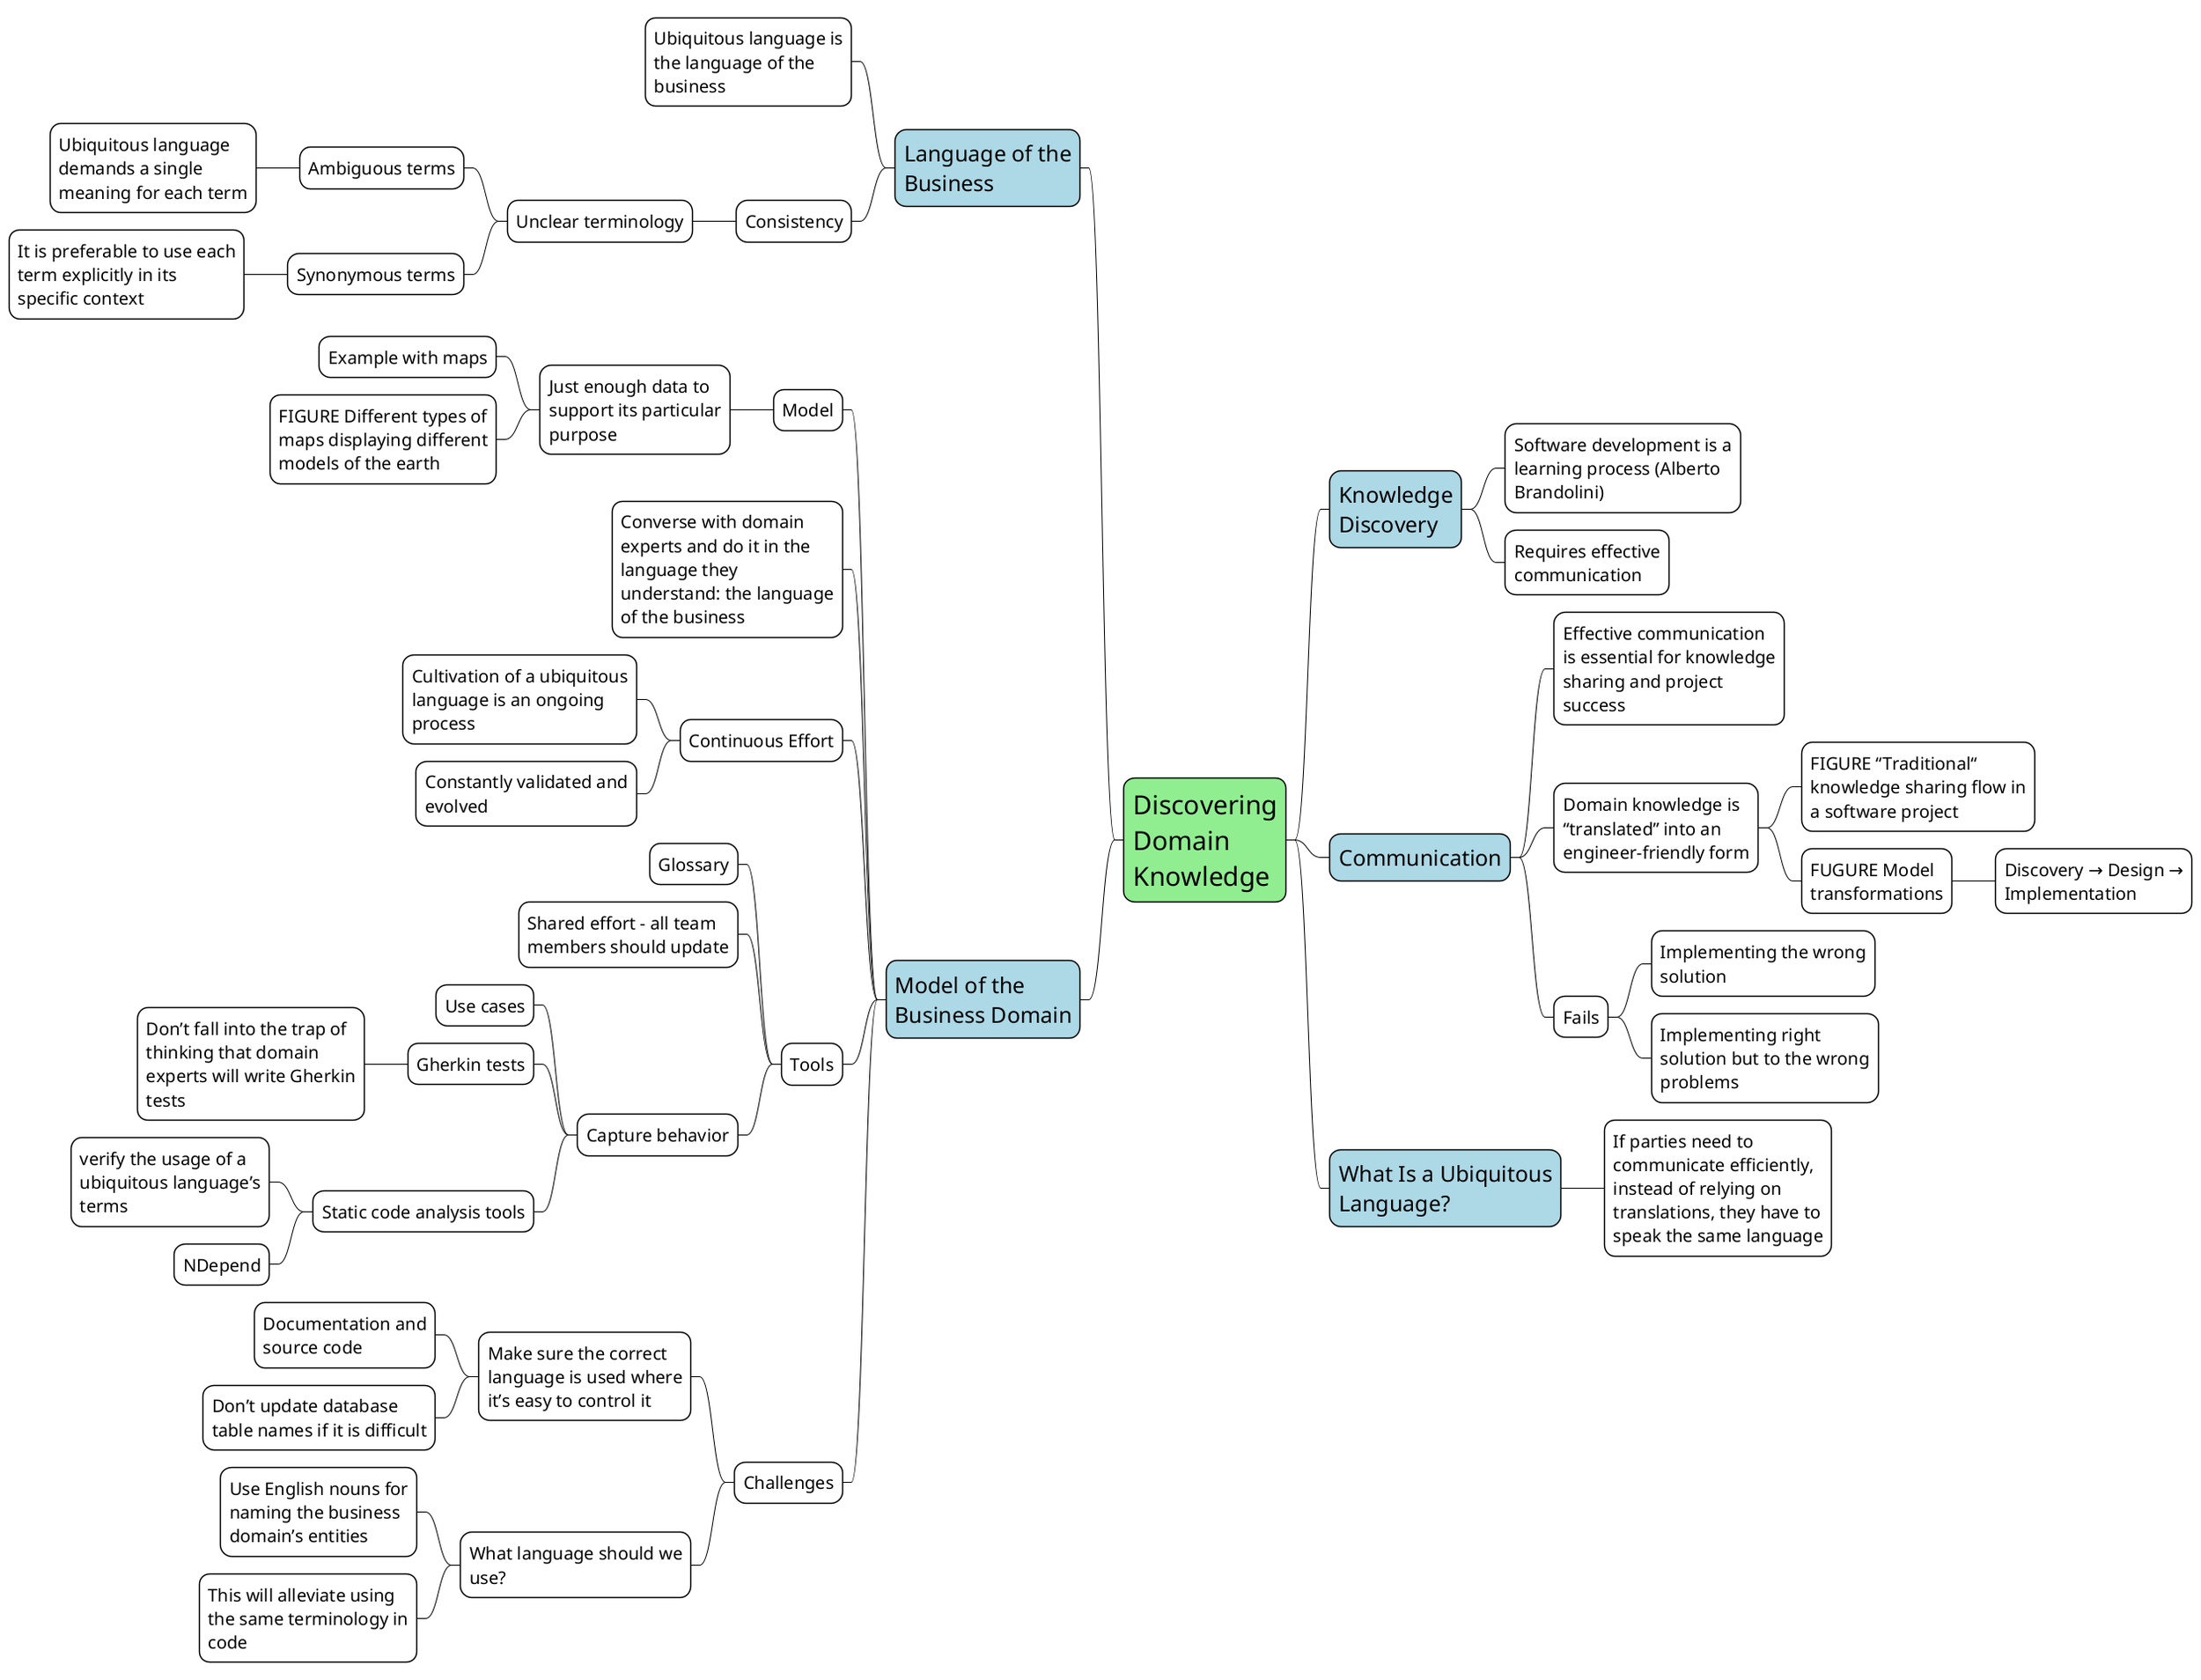 @startmindmap
<style>
node {
    MaximumWidth 250
    FontSize 20
    BackgroundColor white
    LineColor black
}

rootNode {
    FontSize 30
    BackgroundColor lightgreen
}

:depth(1) {
    FontSize 25
    BackgroundColor lightblue
}

arrow {
    LineColor black
}
</style>

* Discovering Domain Knowledge
** Knowledge Discovery
*** Software development is a learning process (Alberto Brandolini)
*** Requires effective communication
** Communication
*** Effective communication is essential for knowledge sharing and project success
*** Domain knowledge is “translated” into an engineer-friendly form
**** FIGURE “Traditional“ knowledge sharing flow in a software project
**** FUGURE Model transformations
***** Discovery → Design → Implementation
*** Fails
**** Implementing the wrong solution
**** Implementing right solution but to the wrong problems
** What Is a Ubiquitous Language?
*** If parties need to communicate efficiently, instead of relying on translations, they have to speak the same language

left side

** Language of the Business
*** Ubiquitous language is the language of the business
*** Consistency
**** Unclear terminology
***** Ambiguous terms
****** Ubiquitous language demands a single meaning for each term
***** Synonymous terms
****** It is preferable to use each term explicitly in its specific context
** Model of the Business Domain
*** Model
**** Just enough data to support its particular purpose
***** Example with maps
***** FIGURE Different types of maps displaying different models of the earth
*** Converse with domain experts and do it in the language they understand: the language of the business
*** Continuous Effort
**** Cultivation of a ubiquitous language is an ongoing process
**** Constantly validated and evolved
*** Tools
**** Glossary
**** Shared effort - all team members should update
**** Capture behavior
***** Use cases
***** Gherkin tests
****** Don’t fall into the trap of thinking that domain experts will write Gherkin tests
***** Static code analysis tools
****** verify the usage of a ubiquitous language’s terms
****** NDepend
*** Challenges
**** Make sure the correct language is used where it’s easy to control it
***** Documentation and source code
***** Don’t update database table names if it is difficult
**** What language should we use?
***** Use English nouns for naming the business domain’s entities
***** This will alleviate using the same terminology in code
@endmindmap

